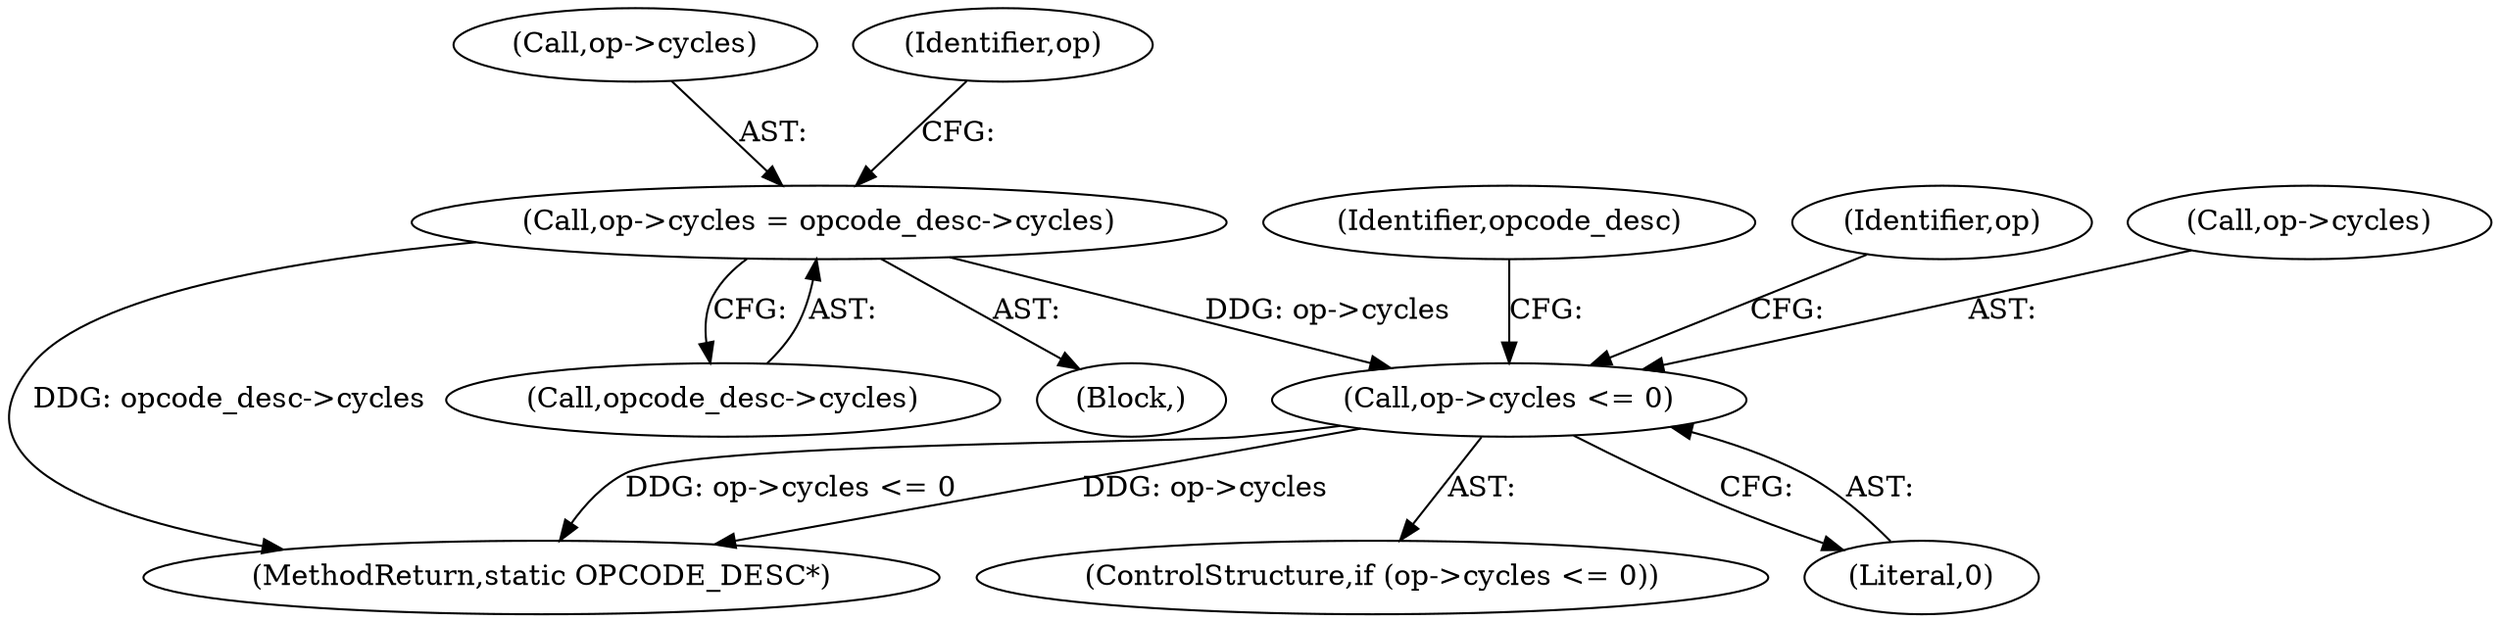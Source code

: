 digraph "0_radare2_b35530fa0681b27eba084de5527037ebfb397422@pointer" {
"1000179" [label="(Call,op->cycles = opcode_desc->cycles)"];
"1000234" [label="(Call,op->cycles <= 0)"];
"1000175" [label="(Block,)"];
"1000180" [label="(Call,op->cycles)"];
"1000234" [label="(Call,op->cycles <= 0)"];
"1000183" [label="(Call,opcode_desc->cycles)"];
"1000242" [label="(Identifier,opcode_desc)"];
"1000179" [label="(Call,op->cycles = opcode_desc->cycles)"];
"1000233" [label="(ControlStructure,if (op->cycles <= 0))"];
"1000360" [label="(MethodReturn,static OPCODE_DESC*)"];
"1000247" [label="(Identifier,op)"];
"1000238" [label="(Literal,0)"];
"1000188" [label="(Identifier,op)"];
"1000235" [label="(Call,op->cycles)"];
"1000179" -> "1000175"  [label="AST: "];
"1000179" -> "1000183"  [label="CFG: "];
"1000180" -> "1000179"  [label="AST: "];
"1000183" -> "1000179"  [label="AST: "];
"1000188" -> "1000179"  [label="CFG: "];
"1000179" -> "1000360"  [label="DDG: opcode_desc->cycles"];
"1000179" -> "1000234"  [label="DDG: op->cycles"];
"1000234" -> "1000233"  [label="AST: "];
"1000234" -> "1000238"  [label="CFG: "];
"1000235" -> "1000234"  [label="AST: "];
"1000238" -> "1000234"  [label="AST: "];
"1000242" -> "1000234"  [label="CFG: "];
"1000247" -> "1000234"  [label="CFG: "];
"1000234" -> "1000360"  [label="DDG: op->cycles"];
"1000234" -> "1000360"  [label="DDG: op->cycles <= 0"];
}
